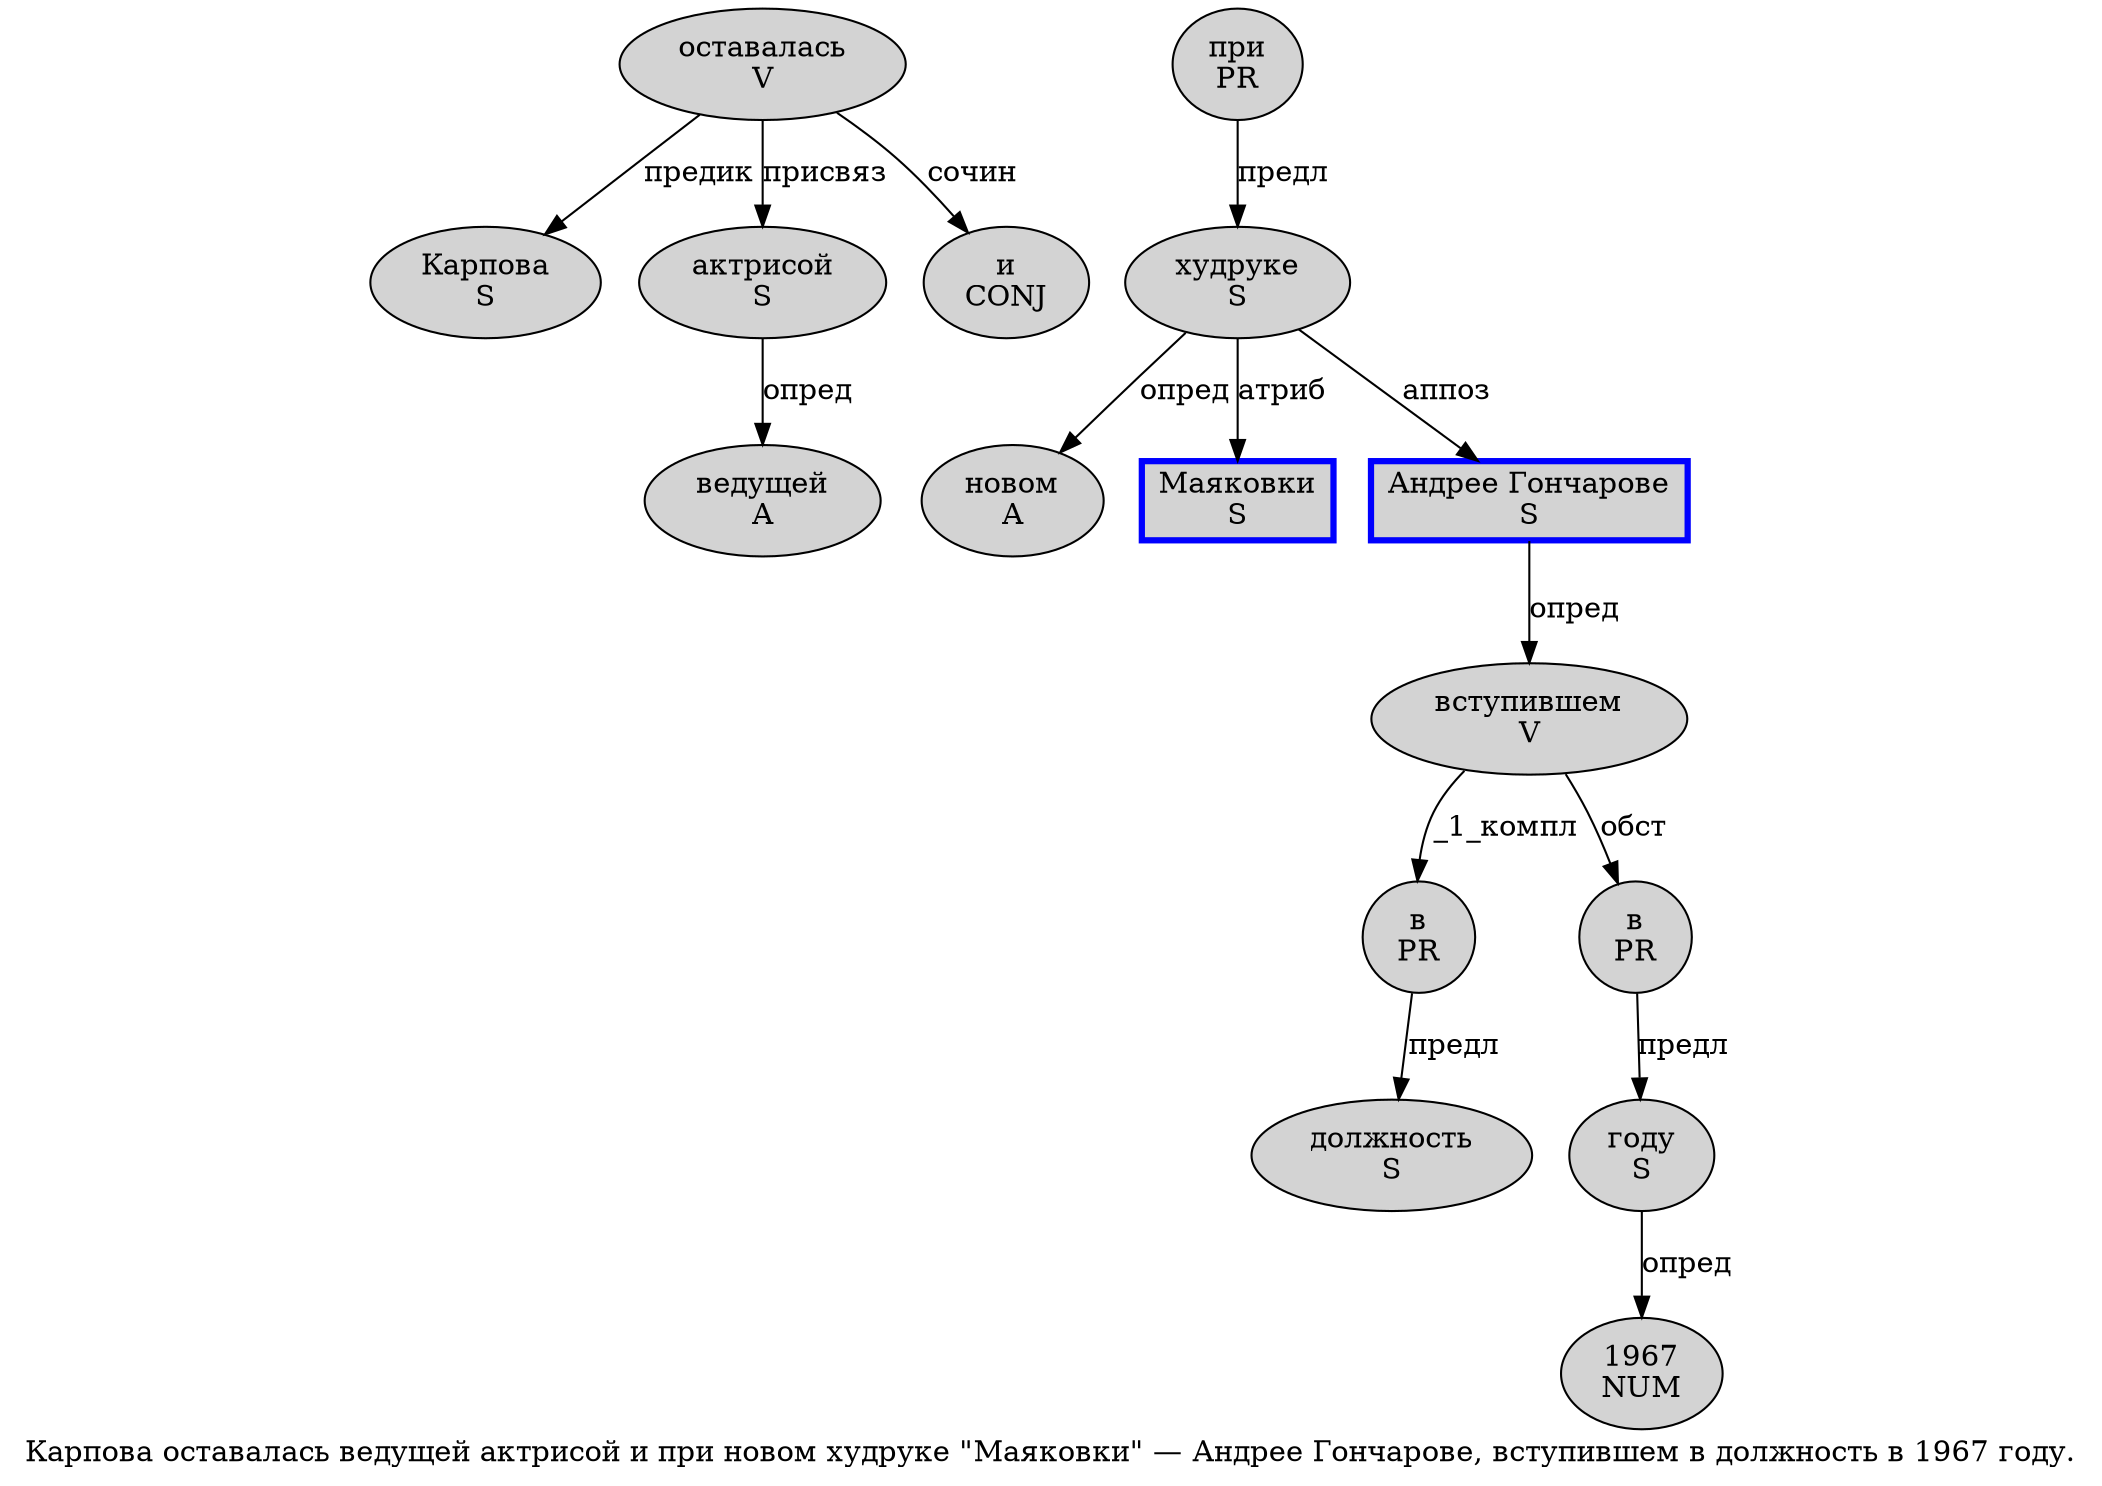 digraph SENTENCE_68 {
	graph [label="Карпова оставалась ведущей актрисой и при новом худруке \"Маяковки\" — Андрее Гончарове, вступившем в должность в 1967 году."]
	node [style=filled]
		0 [label="Карпова
S" color="" fillcolor=lightgray penwidth=1 shape=ellipse]
		1 [label="оставалась
V" color="" fillcolor=lightgray penwidth=1 shape=ellipse]
		2 [label="ведущей
A" color="" fillcolor=lightgray penwidth=1 shape=ellipse]
		3 [label="актрисой
S" color="" fillcolor=lightgray penwidth=1 shape=ellipse]
		4 [label="и
CONJ" color="" fillcolor=lightgray penwidth=1 shape=ellipse]
		5 [label="при
PR" color="" fillcolor=lightgray penwidth=1 shape=ellipse]
		6 [label="новом
A" color="" fillcolor=lightgray penwidth=1 shape=ellipse]
		7 [label="худруке
S" color="" fillcolor=lightgray penwidth=1 shape=ellipse]
		9 [label="Маяковки
S" color=blue fillcolor=lightgray penwidth=3 shape=box]
		12 [label="Андрее Гончарове
S" color=blue fillcolor=lightgray penwidth=3 shape=box]
		14 [label="вступившем
V" color="" fillcolor=lightgray penwidth=1 shape=ellipse]
		15 [label="в
PR" color="" fillcolor=lightgray penwidth=1 shape=ellipse]
		16 [label="должность
S" color="" fillcolor=lightgray penwidth=1 shape=ellipse]
		17 [label="в
PR" color="" fillcolor=lightgray penwidth=1 shape=ellipse]
		18 [label="1967
NUM" color="" fillcolor=lightgray penwidth=1 shape=ellipse]
		19 [label="году
S" color="" fillcolor=lightgray penwidth=1 shape=ellipse]
			5 -> 7 [label="предл"]
			3 -> 2 [label="опред"]
			14 -> 15 [label="_1_компл"]
			14 -> 17 [label="обст"]
			12 -> 14 [label="опред"]
			17 -> 19 [label="предл"]
			19 -> 18 [label="опред"]
			7 -> 6 [label="опред"]
			7 -> 9 [label="атриб"]
			7 -> 12 [label="аппоз"]
			15 -> 16 [label="предл"]
			1 -> 0 [label="предик"]
			1 -> 3 [label="присвяз"]
			1 -> 4 [label="сочин"]
}